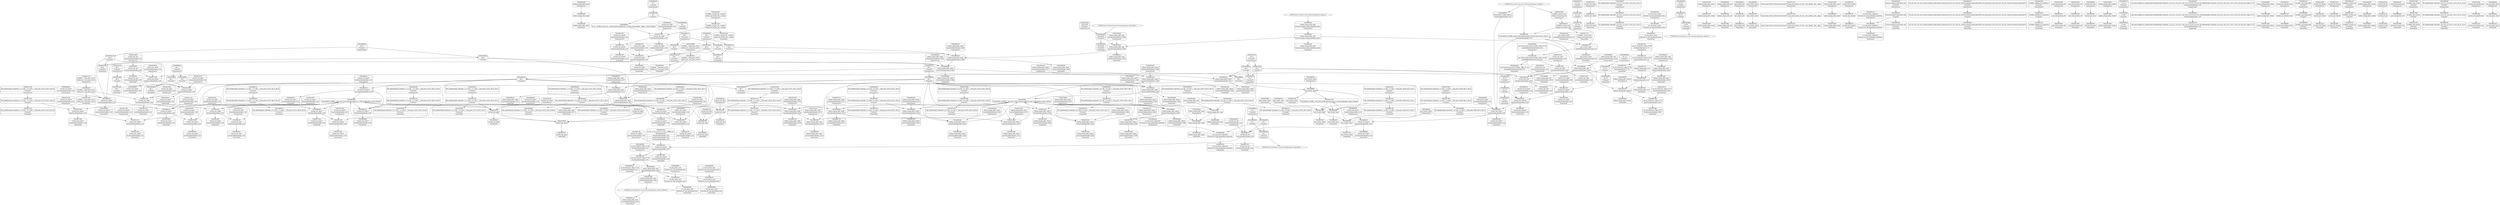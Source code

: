 digraph {
	CE0x4680c00 [shape=record,shape=Mrecord,label="{CE0x4680c00|selinux_mmap_addr:_entry|*SummSink*}"]
	CE0x468b730 [shape=record,shape=Mrecord,label="{CE0x468b730|selinux_mmap_addr:_tmp8|security/selinux/hooks.c,3280|*SummSource*}"]
	CE0x4674180 [shape=record,shape=Mrecord,label="{CE0x4674180|i64_3|*Constant*|*SummSource*}"]
	CE0x468ed80 [shape=record,shape=Mrecord,label="{CE0x468ed80|i64_5|*Constant*}"]
	CE0x46c2250 [shape=record,shape=Mrecord,label="{CE0x46c2250|current_sid:_tmp5|security/selinux/hooks.c,218|*SummSink*}"]
	CE0x4697ff0 [shape=record,shape=Mrecord,label="{CE0x4697ff0|i32_218|*Constant*|*SummSink*}"]
	CE0x46d48d0 [shape=record,shape=Mrecord,label="{CE0x46d48d0|i32_78|*Constant*}"]
	CE0x5d29d50 [shape=record,shape=Mrecord,label="{CE0x5d29d50|i64*_getelementptr_inbounds_(_9_x_i64_,_9_x_i64_*___llvm_gcov_ctr255,_i64_0,_i64_0)|*Constant*|*SummSource*}"]
	CE0x468d8b0 [shape=record,shape=Mrecord,label="{CE0x468d8b0|i64_1|*Constant*|*SummSink*}"]
	CE0x468bba0 [shape=record,shape=Mrecord,label="{CE0x468bba0|selinux_mmap_addr:_tmp2|security/selinux/hooks.c,3277}"]
	CE0x46c2c10 [shape=record,shape=Mrecord,label="{CE0x46c2c10|current_sid:_if.end}"]
	CE0x4678b80 [shape=record,shape=Mrecord,label="{CE0x4678b80|i64*_getelementptr_inbounds_(_11_x_i64_,_11_x_i64_*___llvm_gcov_ctr125,_i64_0,_i64_6)|*Constant*|*SummSink*}"]
	CE0x46f64e0 [shape=record,shape=Mrecord,label="{CE0x46f64e0|get_current:_tmp3|*SummSource*}"]
	CE0x469b6f0 [shape=record,shape=Mrecord,label="{CE0x469b6f0|i8*_getelementptr_inbounds_(_25_x_i8_,_25_x_i8_*_.str3,_i32_0,_i32_0)|*Constant*|*SummSource*}"]
	CE0x467b3e0 [shape=record,shape=Mrecord,label="{CE0x467b3e0|get_current:_tmp1|*SummSink*}"]
	CE0x469a230 [shape=record,shape=Mrecord,label="{CE0x469a230|i16_45|*Constant*}"]
	CE0x46c1a70 [shape=record,shape=Mrecord,label="{CE0x46c1a70|i64*_getelementptr_inbounds_(_11_x_i64_,_11_x_i64_*___llvm_gcov_ctr125,_i64_0,_i64_0)|*Constant*}"]
	CE0x4676f20 [shape=record,shape=Mrecord,label="{CE0x4676f20|i32_0|*Constant*}"]
	CE0x46740a0 [shape=record,shape=Mrecord,label="{CE0x46740a0|i64_3|*Constant*}"]
	CE0x4693ff0 [shape=record,shape=Mrecord,label="{CE0x4693ff0|i64*_getelementptr_inbounds_(_11_x_i64_,_11_x_i64_*___llvm_gcov_ctr125,_i64_0,_i64_1)|*Constant*|*SummSink*}"]
	CE0x46bf3e0 [shape=record,shape=Mrecord,label="{CE0x46bf3e0|current_sid:_tmp14|security/selinux/hooks.c,218}"]
	CE0x4683f00 [shape=record,shape=Mrecord,label="{CE0x4683f00|selinux_mmap_addr:_retval.0|*SummSource*}"]
	CE0x46a33c0 [shape=record,shape=Mrecord,label="{CE0x46a33c0|avc_has_perm:_requested|Function::avc_has_perm&Arg::requested::|*SummSink*}"]
	CE0x467b540 [shape=record,shape=Mrecord,label="{CE0x467b540|selinux_mmap_addr:_return|*SummSource*}"]
	CE0x4684220 [shape=record,shape=Mrecord,label="{CE0x4684220|i64*_getelementptr_inbounds_(_9_x_i64_,_9_x_i64_*___llvm_gcov_ctr255,_i64_0,_i64_8)|*Constant*|*SummSink*}"]
	CE0x4672150 [shape=record,shape=Mrecord,label="{CE0x4672150|current_sid:_tmp20|security/selinux/hooks.c,218}"]
	CE0x466dd80 [shape=record,shape=Mrecord,label="{CE0x466dd80|i64*_getelementptr_inbounds_(_11_x_i64_,_11_x_i64_*___llvm_gcov_ctr125,_i64_0,_i64_8)|*Constant*|*SummSink*}"]
	CE0x4679f80 [shape=record,shape=Mrecord,label="{CE0x4679f80|selinux_mmap_addr:_tmp12|security/selinux/hooks.c,3281|*SummSource*}"]
	CE0x5a4eff0 [shape=record,shape=Mrecord,label="{CE0x5a4eff0|selinux_mmap_addr:_tmp}"]
	CE0x469c6f0 [shape=record,shape=Mrecord,label="{CE0x469c6f0|get_current:_tmp|*SummSink*}"]
	CE0x4689ab0 [shape=record,shape=Mrecord,label="{CE0x4689ab0|selinux_mmap_addr:_bb|*SummSource*}"]
	CE0x467b750 [shape=record,shape=Mrecord,label="{CE0x467b750|selinux_mmap_addr:_return}"]
	CE0x4674370 [shape=record,shape=Mrecord,label="{CE0x4674370|current_sid:_tmp4|security/selinux/hooks.c,218|*SummSource*}"]
	CE0x46905c0 [shape=record,shape=Mrecord,label="{CE0x46905c0|GLOBAL:___llvm_gcov_ctr255|Global_var:__llvm_gcov_ctr255|*SummSink*}"]
	CE0x4684990 [shape=record,shape=Mrecord,label="{CE0x4684990|i64*_getelementptr_inbounds_(_9_x_i64_,_9_x_i64_*___llvm_gcov_ctr255,_i64_0,_i64_8)|*Constant*|*SummSource*}"]
	CE0x46d80c0 [shape=record,shape=Mrecord,label="{CE0x46d80c0|get_current:_bb|*SummSource*}"]
	CE0x467d4f0 [shape=record,shape=Mrecord,label="{CE0x467d4f0|i64_65536|*Constant*|*SummSource*}"]
	CE0x4699ad0 [shape=record,shape=Mrecord,label="{CE0x4699ad0|avc_has_perm:_ssid|Function::avc_has_perm&Arg::ssid::|*SummSource*}"]
	CE0x468ed10 [shape=record,shape=Mrecord,label="{CE0x468ed10|selinux_mmap_addr:_cmp|security/selinux/hooks.c,3280|*SummSink*}"]
	CE0x4673380 [shape=record,shape=Mrecord,label="{CE0x4673380|get_current:_entry}"]
	CE0x46d4cc0 [shape=record,shape=Mrecord,label="{CE0x46d4cc0|current_sid:_cred|security/selinux/hooks.c,218|*SummSource*}"]
	CE0x46d67b0 [shape=record,shape=Mrecord,label="{CE0x46d67b0|current_sid:_tmp23|security/selinux/hooks.c,218|*SummSource*}"]
	CE0x4691fd0 [shape=record,shape=Mrecord,label="{CE0x4691fd0|selinux_mmap_addr:_tmp10|security/selinux/hooks.c,3280|*SummSink*}"]
	CE0x468e930 [shape=record,shape=Mrecord,label="{CE0x468e930|selinux_mmap_addr:_tobool|security/selinux/hooks.c,3277}"]
	CE0x468edf0 [shape=record,shape=Mrecord,label="{CE0x468edf0|i64_4|*Constant*|*SummSource*}"]
	CE0x46771d0 [shape=record,shape=Mrecord,label="{CE0x46771d0|current_sid:_tobool|security/selinux/hooks.c,218}"]
	CE0x4674520 [shape=record,shape=Mrecord,label="{CE0x4674520|%struct.task_struct*_(%struct.task_struct**)*_asm_movq_%gs:$_1:P_,$0_,_r,im,_dirflag_,_fpsr_,_flags_|*SummSink*}"]
	CE0x46c5e80 [shape=record,shape=Mrecord,label="{CE0x46c5e80|i32_218|*Constant*}"]
	CE0x467a190 [shape=record,shape=Mrecord,label="{CE0x467a190|selinux_mmap_addr:_tmp12|security/selinux/hooks.c,3281|*SummSink*}"]
	CE0x46be650 [shape=record,shape=Mrecord,label="{CE0x46be650|current_sid:_tmp9|security/selinux/hooks.c,218}"]
	CE0x46769f0 [shape=record,shape=Mrecord,label="{CE0x46769f0|current_sid:_call|security/selinux/hooks.c,218}"]
	CE0x46779d0 [shape=record,shape=Mrecord,label="{CE0x46779d0|current_sid:_tmp8|security/selinux/hooks.c,218}"]
	CE0x4674410 [shape=record,shape=Mrecord,label="{CE0x4674410|current_sid:_tmp4|security/selinux/hooks.c,218|*SummSink*}"]
	CE0x4688810 [shape=record,shape=Mrecord,label="{CE0x4688810|selinux_mmap_addr:_if.end}"]
	CE0x46d5800 [shape=record,shape=Mrecord,label="{CE0x46d5800|i32_22|*Constant*|*SummSource*}"]
	CE0x46737e0 [shape=record,shape=Mrecord,label="{CE0x46737e0|COLLAPSED:_GCMRE___llvm_gcov_ctr98_internal_global_2_x_i64_zeroinitializer:_elem_0:default:}"]
	CE0x46d6400 [shape=record,shape=Mrecord,label="{CE0x46d6400|current_sid:_tmp22|security/selinux/hooks.c,218|*SummSink*}"]
	CE0x46bcc60 [shape=record,shape=Mrecord,label="{CE0x46bcc60|GLOBAL:___llvm_gcov_ctr125|Global_var:__llvm_gcov_ctr125}"]
	CE0x4686730 [shape=record,shape=Mrecord,label="{CE0x4686730|current_sid:_do.body}"]
	CE0x4681610 [shape=record,shape=Mrecord,label="{CE0x4681610|selinux_mmap_addr:_tmp6|security/selinux/hooks.c,3278|*SummSink*}"]
	CE0x469e190 [shape=record,shape=Mrecord,label="{CE0x469e190|%struct.common_audit_data*_null|*Constant*|*SummSource*}"]
	CE0x4679f10 [shape=record,shape=Mrecord,label="{CE0x4679f10|selinux_mmap_addr:_tmp12|security/selinux/hooks.c,3281}"]
	CE0x468be00 [shape=record,shape=Mrecord,label="{CE0x468be00|selinux_mmap_addr:_call|security/selinux/hooks.c,3276}"]
	CE0x46c1b40 [shape=record,shape=Mrecord,label="{CE0x46c1b40|i64*_getelementptr_inbounds_(_11_x_i64_,_11_x_i64_*___llvm_gcov_ctr125,_i64_0,_i64_0)|*Constant*|*SummSource*}"]
	CE0x4671bf0 [shape=record,shape=Mrecord,label="{CE0x4671bf0|i64*_getelementptr_inbounds_(_11_x_i64_,_11_x_i64_*___llvm_gcov_ctr125,_i64_0,_i64_10)|*Constant*}"]
	CE0x4698b50 [shape=record,shape=Mrecord,label="{CE0x4698b50|i32_1|*Constant*}"]
	CE0x46d56d0 [shape=record,shape=Mrecord,label="{CE0x46d56d0|i32_22|*Constant*}"]
	CE0x469cb70 [shape=record,shape=Mrecord,label="{CE0x469cb70|current_sid:_tmp3|*SummSink*}"]
	CE0x4687e60 [shape=record,shape=Mrecord,label="{CE0x4687e60|current_sid:_tobool1|security/selinux/hooks.c,218|*SummSink*}"]
	CE0x46c41f0 [shape=record,shape=Mrecord,label="{CE0x46c41f0|current_sid:_tmp7|security/selinux/hooks.c,218}"]
	CE0x4678090 [shape=record,shape=Mrecord,label="{CE0x4678090|current_sid:_tmp11|security/selinux/hooks.c,218|*SummSink*}"]
	CE0x469e6d0 [shape=record,shape=Mrecord,label="{CE0x469e6d0|avc_has_perm:_auditdata|Function::avc_has_perm&Arg::auditdata::}"]
	CE0x46798c0 [shape=record,shape=Mrecord,label="{CE0x46798c0|i64_5|*Constant*|*SummSink*}"]
	CE0x46767a0 [shape=record,shape=Mrecord,label="{CE0x46767a0|current_sid:_tmp2|*SummSource*}"]
	CE0x466b8e0 [shape=record,shape=Mrecord,label="{CE0x466b8e0|i64*_getelementptr_inbounds_(_9_x_i64_,_9_x_i64_*___llvm_gcov_ctr255,_i64_0,_i64_3)|*Constant*|*SummSink*}"]
	CE0x468aa70 [shape=record,shape=Mrecord,label="{CE0x468aa70|i32_(i32,_i32,_i16,_i32,_%struct.common_audit_data*)*_bitcast_(i32_(i32,_i32,_i16,_i32,_%struct.common_audit_data.495*)*_avc_has_perm_to_i32_(i32,_i32,_i16,_i32,_%struct.common_audit_data*)*)|*Constant*|*SummSource*}"]
	CE0x46a2ab0 [shape=record,shape=Mrecord,label="{CE0x46a2ab0|current_sid:_tmp16|security/selinux/hooks.c,218|*SummSource*}"]
	CE0x468e170 [shape=record,shape=Mrecord,label="{CE0x468e170|selinux_mmap_addr:_call2|security/selinux/hooks.c,3281|*SummSource*}"]
	CE0x4681980 [shape=record,shape=Mrecord,label="{CE0x4681980|selinux_mmap_addr:_tmp7|security/selinux/hooks.c,3278}"]
	CE0x467aa80 [shape=record,shape=Mrecord,label="{CE0x467aa80|selinux_mmap_addr:_tmp5|security/selinux/hooks.c,3277|*SummSink*}"]
	CE0x46c5c80 [shape=record,shape=Mrecord,label="{CE0x46c5c80|GLOBAL:_lockdep_rcu_suspicious|*Constant*|*SummSource*}"]
	CE0x469e120 [shape=record,shape=Mrecord,label="{CE0x469e120|_ret_i32_%retval.0,_!dbg_!27728|security/selinux/avc.c,775}"]
	CE0x469d580 [shape=record,shape=Mrecord,label="{CE0x469d580|current_sid:_tmp10|security/selinux/hooks.c,218|*SummSink*}"]
	CE0x46700d0 [shape=record,shape=Mrecord,label="{CE0x46700d0|i64*_getelementptr_inbounds_(_9_x_i64_,_9_x_i64_*___llvm_gcov_ctr255,_i64_0,_i64_6)|*Constant*|*SummSource*}"]
	CE0x46bc1c0 [shape=record,shape=Mrecord,label="{CE0x46bc1c0|i64_1|*Constant*}"]
	CE0x46d6630 [shape=record,shape=Mrecord,label="{CE0x46d6630|current_sid:_tmp23|security/selinux/hooks.c,218}"]
	CE0x468e790 [shape=record,shape=Mrecord,label="{CE0x468e790|selinux_mmap_addr:_tobool|security/selinux/hooks.c,3277|*SummSource*}"]
	CE0x4696c50 [shape=record,shape=Mrecord,label="{CE0x4696c50|GLOBAL:___llvm_gcov_ctr255|Global_var:__llvm_gcov_ctr255}"]
	CE0x4673b90 [shape=record,shape=Mrecord,label="{CE0x4673b90|current_sid:_call|security/selinux/hooks.c,218|*SummSource*}"]
	CE0x4676c70 [shape=record,shape=Mrecord,label="{CE0x4676c70|_call_void_mcount()_#3}"]
	CE0x46760d0 [shape=record,shape=Mrecord,label="{CE0x46760d0|current_sid:_tmp3}"]
	CE0x466fbb0 [shape=record,shape=Mrecord,label="{CE0x466fbb0|selinux_mmap_addr:_addr|Function::selinux_mmap_addr&Arg::addr::|*SummSource*}"]
	CE0x469d450 [shape=record,shape=Mrecord,label="{CE0x469d450|current_sid:_tmp10|security/selinux/hooks.c,218|*SummSource*}"]
	CE0x469d320 [shape=record,shape=Mrecord,label="{CE0x469d320|current_sid:_tmp10|security/selinux/hooks.c,218}"]
	CE0x468ba20 [shape=record,shape=Mrecord,label="{CE0x468ba20|selinux_mmap_addr:_tmp2|security/selinux/hooks.c,3277|*SummSink*}"]
	CE0x467b850 [shape=record,shape=Mrecord,label="{CE0x467b850|_call_void_mcount()_#3|*SummSink*}"]
	CE0x4699e10 [shape=record,shape=Mrecord,label="{CE0x4699e10|avc_has_perm:_tsid|Function::avc_has_perm&Arg::tsid::}"]
	CE0x466a050 [shape=record,shape=Mrecord,label="{CE0x466a050|current_sid:_entry|*SummSink*}"]
	CE0x4694e60 [shape=record,shape=Mrecord,label="{CE0x4694e60|i64*_getelementptr_inbounds_(_11_x_i64_,_11_x_i64_*___llvm_gcov_ctr125,_i64_0,_i64_8)|*Constant*|*SummSource*}"]
	CE0x46bd330 [shape=record,shape=Mrecord,label="{CE0x46bd330|COLLAPSED:_GCMRE___llvm_gcov_ctr125_internal_global_11_x_i64_zeroinitializer:_elem_0:default:}"]
	CE0x468a270 [shape=record,shape=Mrecord,label="{CE0x468a270|i64*_getelementptr_inbounds_(_9_x_i64_,_9_x_i64_*___llvm_gcov_ctr255,_i64_0,_i64_0)|*Constant*|*SummSink*}"]
	CE0x46d5a00 [shape=record,shape=Mrecord,label="{CE0x46d5a00|i32_22|*Constant*|*SummSink*}"]
	CE0x46c1750 [shape=record,shape=Mrecord,label="{CE0x46c1750|get_current:_tmp3|*SummSink*}"]
	CE0x469e2e0 [shape=record,shape=Mrecord,label="{CE0x469e2e0|%struct.common_audit_data*_null|*Constant*|*SummSink*}"]
	CE0x46820e0 [shape=record,shape=Mrecord,label="{CE0x46820e0|selinux_mmap_addr:_rc.0}"]
	CE0x467ae80 [shape=record,shape=Mrecord,label="{CE0x467ae80|selinux_mmap_addr:_if.then1|*SummSource*}"]
	CE0x4678f60 [shape=record,shape=Mrecord,label="{CE0x4678f60|get_current:_tmp2|*SummSource*}"]
	CE0x469da90 [shape=record,shape=Mrecord,label="{CE0x469da90|selinux_mmap_addr:_tmp|*SummSink*}"]
	CE0x466d090 [shape=record,shape=Mrecord,label="{CE0x466d090|current_sid:_tobool|security/selinux/hooks.c,218|*SummSink*}"]
	CE0x4694bc0 [shape=record,shape=Mrecord,label="{CE0x4694bc0|i1_true|*Constant*|*SummSink*}"]
	CE0x466cfd0 [shape=record,shape=Mrecord,label="{CE0x466cfd0|current_sid:_call|security/selinux/hooks.c,218|*SummSink*}"]
	CE0x468cb60 [shape=record,shape=Mrecord,label="{CE0x468cb60|_call_void_lockdep_rcu_suspicious(i8*_getelementptr_inbounds_(_25_x_i8_,_25_x_i8_*_.str3,_i32_0,_i32_0),_i32_218,_i8*_getelementptr_inbounds_(_45_x_i8_,_45_x_i8_*_.str12,_i32_0,_i32_0))_#10,_!dbg_!27727|security/selinux/hooks.c,218}"]
	CE0x46716d0 [shape=record,shape=Mrecord,label="{CE0x46716d0|current_sid:_tmp18|security/selinux/hooks.c,218|*SummSink*}"]
	CE0x46a2930 [shape=record,shape=Mrecord,label="{CE0x46a2930|current_sid:_tmp16|security/selinux/hooks.c,218}"]
	CE0x46d5c50 [shape=record,shape=Mrecord,label="{CE0x46d5c50|current_sid:_security|security/selinux/hooks.c,218|*SummSource*}"]
	CE0x4671430 [shape=record,shape=Mrecord,label="{CE0x4671430|current_sid:_tmp18|security/selinux/hooks.c,218}"]
	CE0x466f240 [shape=record,shape=Mrecord,label="{CE0x466f240|current_sid:_tmp8|security/selinux/hooks.c,218|*SummSource*}"]
	CE0x469b410 [shape=record,shape=Mrecord,label="{CE0x469b410|i8*_getelementptr_inbounds_(_25_x_i8_,_25_x_i8_*_.str3,_i32_0,_i32_0)|*Constant*}"]
	CE0x466af80 [shape=record,shape=Mrecord,label="{CE0x466af80|selinux_mmap_addr:_if.then|*SummSource*}"]
	CE0x467d9a0 [shape=record,shape=Mrecord,label="{CE0x467d9a0|selinux_mmap_addr:_cmp|security/selinux/hooks.c,3280|*SummSource*}"]
	CE0x468a5b0 [shape=record,shape=Mrecord,label="{CE0x468a5b0|i32_(i32,_i32,_i16,_i32,_%struct.common_audit_data*)*_bitcast_(i32_(i32,_i32,_i16,_i32,_%struct.common_audit_data.495*)*_avc_has_perm_to_i32_(i32,_i32,_i16,_i32,_%struct.common_audit_data*)*)|*Constant*}"]
	CE0x46c54a0 [shape=record,shape=Mrecord,label="{CE0x46c54a0|GLOBAL:_current_sid.__warned|Global_var:current_sid.__warned|*SummSource*}"]
	CE0x46818a0 [shape=record,shape=Mrecord,label="{CE0x46818a0|i64_65536|*Constant*}"]
	CE0x4687d30 [shape=record,shape=Mrecord,label="{CE0x4687d30|current_sid:_tobool1|security/selinux/hooks.c,218|*SummSource*}"]
	CE0x466e730 [shape=record,shape=Mrecord,label="{CE0x466e730|current_sid:_tmp1|*SummSource*}"]
	CE0x46c5cf0 [shape=record,shape=Mrecord,label="{CE0x46c5cf0|GLOBAL:_lockdep_rcu_suspicious|*Constant*|*SummSink*}"]
	CE0x4692760 [shape=record,shape=Mrecord,label="{CE0x4692760|selinux_mmap_addr:_tmp6|security/selinux/hooks.c,3278|*SummSource*}"]
	CE0x4695400 [shape=record,shape=Mrecord,label="{CE0x4695400|i64_65536|*Constant*|*SummSink*}"]
	CE0x46c6320 [shape=record,shape=Mrecord,label="{CE0x46c6320|get_current:_tmp4|./arch/x86/include/asm/current.h,14|*SummSink*}"]
	CE0x4687070 [shape=record,shape=Mrecord,label="{CE0x4687070|selinux_mmap_addr:_retval.0}"]
	CE0x4669ef0 [shape=record,shape=Mrecord,label="{CE0x4669ef0|current_sid:_entry|*SummSource*}"]
	CE0x4673c90 [shape=record,shape=Mrecord,label="{CE0x4673c90|i64*_getelementptr_inbounds_(_2_x_i64_,_2_x_i64_*___llvm_gcov_ctr98,_i64_0,_i64_0)|*Constant*|*SummSource*}"]
	CE0x4689d40 [shape=record,shape=Mrecord,label="{CE0x4689d40|selinux_mmap_addr:_tmp11|security/selinux/hooks.c,3280|*SummSource*}"]
	CE0x46c55d0 [shape=record,shape=Mrecord,label="{CE0x46c55d0|GLOBAL:_current_sid.__warned|Global_var:current_sid.__warned|*SummSink*}"]
	CE0x4675150 [shape=record,shape=Mrecord,label="{CE0x4675150|current_sid:_land.lhs.true2}"]
	CE0x466f060 [shape=record,shape=Mrecord,label="{CE0x466f060|0:_i8,_:_GCMR_current_sid.__warned_internal_global_i8_0,_section_.data.unlikely_,_align_1:_elem_0:default:}"]
	CE0x46836f0 [shape=record,shape=Mrecord,label="{CE0x46836f0|get_current:_entry|*SummSource*}"]
	CE0x46729f0 [shape=record,shape=Mrecord,label="{CE0x46729f0|current_sid:_call4|security/selinux/hooks.c,218}"]
	CE0x466d3e0 [shape=record,shape=Mrecord,label="{CE0x466d3e0|get_current:_tmp1|*SummSource*}"]
	CE0x4688060 [shape=record,shape=Mrecord,label="{CE0x4688060|GLOBAL:_cap_mmap_addr|*Constant*}"]
	CE0x46c2990 [shape=record,shape=Mrecord,label="{CE0x46c2990|current_sid:_if.then|*SummSource*}"]
	CE0x46d7f90 [shape=record,shape=Mrecord,label="{CE0x46d7f90|get_current:_bb}"]
	CE0x467a910 [shape=record,shape=Mrecord,label="{CE0x467a910|selinux_mmap_addr:_tmp5|security/selinux/hooks.c,3277|*SummSource*}"]
	CE0x4686bc0 [shape=record,shape=Mrecord,label="{CE0x4686bc0|selinux_mmap_addr:_tmp14|security/selinux/hooks.c,3286}"]
	CE0x4689eb0 [shape=record,shape=Mrecord,label="{CE0x4689eb0|selinux_mmap_addr:_tmp11|security/selinux/hooks.c,3280|*SummSink*}"]
	CE0x4672760 [shape=record,shape=Mrecord,label="{CE0x4672760|current_sid:_tmp20|security/selinux/hooks.c,218|*SummSink*}"]
	CE0x46ff900 [shape=record,shape=Mrecord,label="{CE0x46ff900|get_current:_tmp1}"]
	CE0x46c1340 [shape=record,shape=Mrecord,label="{CE0x46c1340|current_sid:_tmp5|security/selinux/hooks.c,218}"]
	CE0x467cec0 [shape=record,shape=Mrecord,label="{CE0x467cec0|i32_0|*Constant*|*SummSource*}"]
	CE0x46750e0 [shape=record,shape=Mrecord,label="{CE0x46750e0|i64*_getelementptr_inbounds_(_11_x_i64_,_11_x_i64_*___llvm_gcov_ctr125,_i64_0,_i64_0)|*Constant*|*SummSink*}"]
	CE0x469c760 [shape=record,shape=Mrecord,label="{CE0x469c760|i64*_getelementptr_inbounds_(_2_x_i64_,_2_x_i64_*___llvm_gcov_ctr98,_i64_0,_i64_1)|*Constant*|*SummSink*}"]
	CE0x468abb0 [shape=record,shape=Mrecord,label="{CE0x468abb0|i32_(i32,_i32,_i16,_i32,_%struct.common_audit_data*)*_bitcast_(i32_(i32,_i32,_i16,_i32,_%struct.common_audit_data.495*)*_avc_has_perm_to_i32_(i32,_i32,_i16,_i32,_%struct.common_audit_data*)*)|*Constant*|*SummSink*}"]
	CE0x46be7d0 [shape=record,shape=Mrecord,label="{CE0x46be7d0|current_sid:_tmp9|security/selinux/hooks.c,218|*SummSource*}"]
	CE0x4688390 [shape=record,shape=Mrecord,label="{CE0x4688390|selinux_mmap_addr:_tmp9|security/selinux/hooks.c,3280}"]
	CE0x4684e30 [shape=record,shape=Mrecord,label="{CE0x4684e30|selinux_mmap_addr:_tmp16|security/selinux/hooks.c,3287|*SummSource*}"]
	CE0x46a41a0 [shape=record,shape=Mrecord,label="{CE0x46a41a0|i64*_getelementptr_inbounds_(_2_x_i64_,_2_x_i64_*___llvm_gcov_ctr98,_i64_0,_i64_1)|*Constant*}"]
	CE0x468c810 [shape=record,shape=Mrecord,label="{CE0x468c810|i8_1|*Constant*|*SummSource*}"]
	CE0x467a620 [shape=record,shape=Mrecord,label="{CE0x467a620|selinux_mmap_addr:_if.then|*SummSink*}"]
	CE0x468bff0 [shape=record,shape=Mrecord,label="{CE0x468bff0|selinux_mmap_addr:_call|security/selinux/hooks.c,3276|*SummSink*}"]
	CE0x468cc70 [shape=record,shape=Mrecord,label="{CE0x468cc70|_call_void_lockdep_rcu_suspicious(i8*_getelementptr_inbounds_(_25_x_i8_,_25_x_i8_*_.str3,_i32_0,_i32_0),_i32_218,_i8*_getelementptr_inbounds_(_45_x_i8_,_45_x_i8_*_.str12,_i32_0,_i32_0))_#10,_!dbg_!27727|security/selinux/hooks.c,218|*SummSink*}"]
	CE0x4674300 [shape=record,shape=Mrecord,label="{CE0x4674300|current_sid:_tmp4|security/selinux/hooks.c,218}"]
	CE0x467bb40 [shape=record,shape=Mrecord,label="{CE0x467bb40|selinux_mmap_addr:_if.end|*SummSource*}"]
	CE0x466f960 [shape=record,shape=Mrecord,label="{CE0x466f960|GLOBAL:_cap_mmap_addr|*Constant*|*SummSink*}"]
	CE0x4699a30 [shape=record,shape=Mrecord,label="{CE0x4699a30|avc_has_perm:_ssid|Function::avc_has_perm&Arg::ssid::}"]
	CE0x4676170 [shape=record,shape=Mrecord,label="{CE0x4676170|current_sid:_tmp3|*SummSource*}"]
	CE0x4699f40 [shape=record,shape=Mrecord,label="{CE0x4699f40|avc_has_perm:_tsid|Function::avc_has_perm&Arg::tsid::|*SummSource*}"]
	CE0x467bbb0 [shape=record,shape=Mrecord,label="{CE0x467bbb0|selinux_mmap_addr:_if.end|*SummSink*}"]
	CE0x466f800 [shape=record,shape=Mrecord,label="{CE0x466f800|current_sid:_land.lhs.true2|*SummSink*}"]
	CE0x46c3a70 [shape=record,shape=Mrecord,label="{CE0x46c3a70|current_sid:_do.end|*SummSource*}"]
	CE0x4698950 [shape=record,shape=Mrecord,label="{CE0x4698950|i64*_getelementptr_inbounds_(_11_x_i64_,_11_x_i64_*___llvm_gcov_ctr125,_i64_0,_i64_9)|*Constant*|*SummSink*}"]
	CE0x46850c0 [shape=record,shape=Mrecord,label="{CE0x46850c0|selinux_mmap_addr:_tmp16|security/selinux/hooks.c,3287|*SummSink*}"]
	CE0x4692cf0 [shape=record,shape=Mrecord,label="{CE0x4692cf0|GLOBAL:_current_sid|*Constant*|*SummSink*}"]
	CE0x46854d0 [shape=record,shape=Mrecord,label="{CE0x46854d0|selinux_mmap_addr:_tmp17|security/selinux/hooks.c,3287}"]
	"CONST[source:1(input),value:2(dynamic)][purpose:{object}]"
	CE0x46c64b0 [shape=record,shape=Mrecord,label="{CE0x46c64b0|GLOBAL:_current_task|Global_var:current_task|*SummSource*}"]
	CE0x468c0e0 [shape=record,shape=Mrecord,label="{CE0x468c0e0|i32_0|*Constant*}"]
	"CONST[source:0(mediator),value:0(static)][purpose:{operation}]"
	CE0x4688630 [shape=record,shape=Mrecord,label="{CE0x4688630|selinux_mmap_addr:_tmp9|security/selinux/hooks.c,3280|*SummSink*}"]
	CE0x3f6bfd0 [shape=record,shape=Mrecord,label="{CE0x3f6bfd0|COLLAPSED:_GCMRE___llvm_gcov_ctr255_internal_global_9_x_i64_zeroinitializer:_elem_0:default:}"]
	CE0x467a520 [shape=record,shape=Mrecord,label="{CE0x467a520|selinux_mmap_addr:_tmp13|security/selinux/hooks.c,3281}"]
	CE0x468dfc0 [shape=record,shape=Mrecord,label="{CE0x468dfc0|current_sid:_entry}"]
	CE0x468cea0 [shape=record,shape=Mrecord,label="{CE0x468cea0|avc_has_perm:_tclass|Function::avc_has_perm&Arg::tclass::|*SummSink*}"]
	CE0x468a6e0 [shape=record,shape=Mrecord,label="{CE0x468a6e0|selinux_mmap_addr:_call3|security/selinux/hooks.c,3282}"]
	CE0x46c24e0 [shape=record,shape=Mrecord,label="{CE0x46c24e0|current_sid:_tmp6|security/selinux/hooks.c,218}"]
	CE0x4671000 [shape=record,shape=Mrecord,label="{CE0x4671000|current_sid:_tmp17|security/selinux/hooks.c,218|*SummSink*}"]
	CE0x46944a0 [shape=record,shape=Mrecord,label="{CE0x46944a0|i64_5|*Constant*}"]
	CE0x46943c0 [shape=record,shape=Mrecord,label="{CE0x46943c0|i64_4|*Constant*}"]
	CE0x468a3f0 [shape=record,shape=Mrecord,label="{CE0x468a3f0|selinux_mmap_addr:_if.end4}"]
	CE0x4683990 [shape=record,shape=Mrecord,label="{CE0x4683990|_ret_%struct.task_struct*_%tmp4,_!dbg_!27714|./arch/x86/include/asm/current.h,14|*SummSource*}"]
	CE0x468ef70 [shape=record,shape=Mrecord,label="{CE0x468ef70|i64_4|*Constant*|*SummSink*}"]
	CE0x468b520 [shape=record,shape=Mrecord,label="{CE0x468b520|i64_5|*Constant*|*SummSource*}"]
	CE0x46bd3a0 [shape=record,shape=Mrecord,label="{CE0x46bd3a0|current_sid:_tmp|*SummSource*}"]
	CE0x469a0b0 [shape=record,shape=Mrecord,label="{CE0x469a0b0|avc_has_perm:_tsid|Function::avc_has_perm&Arg::tsid::|*SummSink*}"]
	CE0x468e610 [shape=record,shape=Mrecord,label="{CE0x468e610|i32_0|*Constant*|*SummSink*}"]
	CE0x46d7c90 [shape=record,shape=Mrecord,label="{CE0x46d7c90|current_sid:_tmp24|security/selinux/hooks.c,220|*SummSource*}"]
	CE0x467d1a0 [shape=record,shape=Mrecord,label="{CE0x467d1a0|selinux_mmap_addr:_tmp7|security/selinux/hooks.c,3278|*SummSource*}"]
	CE0x467be70 [shape=record,shape=Mrecord,label="{CE0x467be70|_ret_i32_%retval.0,_!dbg_!27727|security/selinux/hooks.c,3287|*SummSource*}"]
	CE0x468f0e0 [shape=record,shape=Mrecord,label="{CE0x468f0e0|selinux_mmap_addr:_if.end4|*SummSink*}"]
	CE0x4678bf0 [shape=record,shape=Mrecord,label="{CE0x4678bf0|i64_2|*Constant*}"]
	CE0x46c2c80 [shape=record,shape=Mrecord,label="{CE0x46c2c80|current_sid:_if.end|*SummSource*}"]
	CE0x4683f70 [shape=record,shape=Mrecord,label="{CE0x4683f70|i64*_getelementptr_inbounds_(_9_x_i64_,_9_x_i64_*___llvm_gcov_ctr255,_i64_0,_i64_8)|*Constant*}"]
	CE0x46d7ba0 [shape=record,shape=Mrecord,label="{CE0x46d7ba0|current_sid:_tmp24|security/selinux/hooks.c,220}"]
	CE0x46d6ec0 [shape=record,shape=Mrecord,label="{CE0x46d6ec0|current_sid:_sid|security/selinux/hooks.c,220}"]
	CE0x469de20 [shape=record,shape=Mrecord,label="{CE0x469de20|selinux_mmap_addr:_tmp3|security/selinux/hooks.c,3277|*SummSource*}"]
	CE0x4682cc0 [shape=record,shape=Mrecord,label="{CE0x4682cc0|i64*_getelementptr_inbounds_(_9_x_i64_,_9_x_i64_*___llvm_gcov_ctr255,_i64_0,_i64_7)|*Constant*|*SummSource*}"]
	CE0x4698c30 [shape=record,shape=Mrecord,label="{CE0x4698c30|i32_1|*Constant*|*SummSource*}"]
	CE0x46c10a0 [shape=record,shape=Mrecord,label="{CE0x46c10a0|get_current:_tmp2}"]
	CE0x538d410 [shape=record,shape=Mrecord,label="{CE0x538d410|i64_0|*Constant*}"]
	CE0x46c02c0 [shape=record,shape=Mrecord,label="{CE0x46c02c0|current_sid:_bb}"]
	CE0x466da80 [shape=record,shape=Mrecord,label="{CE0x466da80|current_sid:_tmp13|security/selinux/hooks.c,218|*SummSource*}"]
	CE0x46987c0 [shape=record,shape=Mrecord,label="{CE0x46987c0|i64*_getelementptr_inbounds_(_11_x_i64_,_11_x_i64_*___llvm_gcov_ctr125,_i64_0,_i64_9)|*Constant*|*SummSource*}"]
	CE0x4686870 [shape=record,shape=Mrecord,label="{CE0x4686870|current_sid:_do.body|*SummSink*}"]
	CE0x469cdb0 [shape=record,shape=Mrecord,label="{CE0x469cdb0|_call_void_mcount()_#3}"]
	CE0x468e890 [shape=record,shape=Mrecord,label="{CE0x468e890|i64_2|*Constant*}"]
	CE0x46c33f0 [shape=record,shape=Mrecord,label="{CE0x46c33f0|current_sid:_tmp6|security/selinux/hooks.c,218|*SummSink*}"]
	CE0x4681830 [shape=record,shape=Mrecord,label="{CE0x4681830|selinux_mmap_addr:_tmp7|security/selinux/hooks.c,3278|*SummSink*}"]
	CE0x466d700 [shape=record,shape=Mrecord,label="{CE0x466d700|get_current:_tmp|*SummSource*}"]
	CE0x46985f0 [shape=record,shape=Mrecord,label="{CE0x46985f0|i64*_getelementptr_inbounds_(_11_x_i64_,_11_x_i64_*___llvm_gcov_ctr125,_i64_0,_i64_9)|*Constant*}"]
	CE0x4678380 [shape=record,shape=Mrecord,label="{CE0x4678380|current_sid:_tmp12|security/selinux/hooks.c,218|*SummSource*}"]
	CE0x4698da0 [shape=record,shape=Mrecord,label="{CE0x4698da0|i32_1|*Constant*|*SummSink*}"]
	CE0x4671e40 [shape=record,shape=Mrecord,label="{CE0x4671e40|i64*_getelementptr_inbounds_(_11_x_i64_,_11_x_i64_*___llvm_gcov_ctr125,_i64_0,_i64_10)|*Constant*|*SummSource*}"]
	CE0x4684dc0 [shape=record,shape=Mrecord,label="{CE0x4684dc0|selinux_mmap_addr:_tmp16|security/selinux/hooks.c,3287}"]
	CE0x4672b70 [shape=record,shape=Mrecord,label="{CE0x4672b70|current_sid:_call4|security/selinux/hooks.c,218|*SummSource*}"]
	CE0x3f6c040 [shape=record,shape=Mrecord,label="{CE0x3f6c040|selinux_mmap_addr:_tmp|*SummSource*}"]
	CE0x46be8d0 [shape=record,shape=Mrecord,label="{CE0x46be8d0|current_sid:_tmp9|security/selinux/hooks.c,218|*SummSink*}"]
	CE0x4682570 [shape=record,shape=Mrecord,label="{CE0x4682570|i64*_getelementptr_inbounds_(_9_x_i64_,_9_x_i64_*___llvm_gcov_ctr255,_i64_0,_i64_7)|*Constant*|*SummSink*}"]
	CE0x46732d0 [shape=record,shape=Mrecord,label="{CE0x46732d0|GLOBAL:_get_current|*Constant*|*SummSink*}"]
	CE0x46946b0 [shape=record,shape=Mrecord,label="{CE0x46946b0|get_current:_tmp}"]
	CE0x4687af0 [shape=record,shape=Mrecord,label="{CE0x4687af0|current_sid:_tmp8|security/selinux/hooks.c,218|*SummSink*}"]
	CE0x4678200 [shape=record,shape=Mrecord,label="{CE0x4678200|current_sid:_tmp12|security/selinux/hooks.c,218}"]
	CE0x4682910 [shape=record,shape=Mrecord,label="{CE0x4682910|selinux_mmap_addr:_rc.0|*SummSink*}"]
	CE0x46722f0 [shape=record,shape=Mrecord,label="{CE0x46722f0|current_sid:_tmp20|security/selinux/hooks.c,218|*SummSource*}"]
	"CONST[source:0(mediator),value:2(dynamic)][purpose:{object,subject}]"
	CE0x46a4240 [shape=record,shape=Mrecord,label="{CE0x46a4240|get_current:_tmp4|./arch/x86/include/asm/current.h,14|*SummSource*}"]
	CE0x468d0d0 [shape=record,shape=Mrecord,label="{CE0x468d0d0|_ret_i32_%tmp24,_!dbg_!27742|security/selinux/hooks.c,220|*SummSource*}"]
	CE0x46989c0 [shape=record,shape=Mrecord,label="{CE0x46989c0|current_sid:_tmp17|security/selinux/hooks.c,218}"]
	CE0x46bf5a0 [shape=record,shape=Mrecord,label="{CE0x46bf5a0|current_sid:_tmp14|security/selinux/hooks.c,218|*SummSource*}"]
	CE0x4691830 [shape=record,shape=Mrecord,label="{CE0x4691830|i64_0|*Constant*|*SummSink*}"]
	CE0x469e7e0 [shape=record,shape=Mrecord,label="{CE0x469e7e0|avc_has_perm:_auditdata|Function::avc_has_perm&Arg::auditdata::|*SummSource*}"]
	CE0x46d4b40 [shape=record,shape=Mrecord,label="{CE0x46d4b40|current_sid:_sid|security/selinux/hooks.c,220|*SummSource*}"]
	CE0x46c4450 [shape=record,shape=Mrecord,label="{CE0x46c4450|current_sid:_tmp7|security/selinux/hooks.c,218|*SummSink*}"]
	CE0x46906e0 [shape=record,shape=Mrecord,label="{CE0x46906e0|i64_0|*Constant*|*SummSource*}"]
	CE0x46d6190 [shape=record,shape=Mrecord,label="{CE0x46d6190|current_sid:_tmp22|security/selinux/hooks.c,218}"]
	CE0x469b780 [shape=record,shape=Mrecord,label="{CE0x469b780|i8*_getelementptr_inbounds_(_25_x_i8_,_25_x_i8_*_.str3,_i32_0,_i32_0)|*Constant*|*SummSink*}"]
	CE0x4698240 [shape=record,shape=Mrecord,label="{CE0x4698240|i8*_getelementptr_inbounds_(_45_x_i8_,_45_x_i8_*_.str12,_i32_0,_i32_0)|*Constant*}"]
	CE0x46d6980 [shape=record,shape=Mrecord,label="{CE0x46d6980|current_sid:_tmp23|security/selinux/hooks.c,218|*SummSink*}"]
	CE0x4685340 [shape=record,shape=Mrecord,label="{CE0x4685340|_ret_i32_%retval.0,_!dbg_!27727|security/selinux/hooks.c,3287}"]
	CE0x4687200 [shape=record,shape=Mrecord,label="{CE0x4687200|selinux_mmap_addr:_tmp15|security/selinux/hooks.c,3286}"]
	CE0x46c6420 [shape=record,shape=Mrecord,label="{CE0x46c6420|GLOBAL:_current_task|Global_var:current_task}"]
	CE0x46880d0 [shape=record,shape=Mrecord,label="{CE0x46880d0|i64_1|*Constant*}"]
	CE0x4694a70 [shape=record,shape=Mrecord,label="{CE0x4694a70|i1_true|*Constant*|*SummSource*}"]
	CE0x46a3cc0 [shape=record,shape=Mrecord,label="{CE0x46a3cc0|i64*_getelementptr_inbounds_(_11_x_i64_,_11_x_i64_*___llvm_gcov_ctr125,_i64_0,_i64_1)|*Constant*|*SummSource*}"]
	CE0x46c6170 [shape=record,shape=Mrecord,label="{CE0x46c6170|i32_218|*Constant*|*SummSource*}"]
	CE0x4691e60 [shape=record,shape=Mrecord,label="{CE0x4691e60|selinux_mmap_addr:_tmp10|security/selinux/hooks.c,3280|*SummSource*}"]
	CE0x46d4ad0 [shape=record,shape=Mrecord,label="{CE0x46d4ad0|current_sid:_cred|security/selinux/hooks.c,218}"]
	CE0x46bce70 [shape=record,shape=Mrecord,label="{CE0x46bce70|get_current:_tmp4|./arch/x86/include/asm/current.h,14}"]
	CE0x4692230 [shape=record,shape=Mrecord,label="{CE0x4692230|_call_void_mcount()_#3}"]
	CE0x467a430 [shape=record,shape=Mrecord,label="{CE0x467a430|GLOBAL:_current_sid|*Constant*}"]
	CE0x469c050 [shape=record,shape=Mrecord,label="{CE0x469c050|current_sid:_tmp12|security/selinux/hooks.c,218|*SummSink*}"]
	CE0x46bf710 [shape=record,shape=Mrecord,label="{CE0x46bf710|current_sid:_tmp14|security/selinux/hooks.c,218|*SummSink*}"]
	CE0x468f770 [shape=record,shape=Mrecord,label="{CE0x468f770|i64_1|*Constant*|*SummSource*}"]
	CE0x46982b0 [shape=record,shape=Mrecord,label="{CE0x46982b0|i8*_getelementptr_inbounds_(_45_x_i8_,_45_x_i8_*_.str12,_i32_0,_i32_0)|*Constant*|*SummSource*}"]
	CE0x46d5440 [shape=record,shape=Mrecord,label="{CE0x46d5440|current_sid:_tmp21|security/selinux/hooks.c,218|*SummSink*}"]
	CE0x46d5b90 [shape=record,shape=Mrecord,label="{CE0x46d5b90|current_sid:_security|security/selinux/hooks.c,218}"]
	CE0x46d6300 [shape=record,shape=Mrecord,label="{CE0x46d6300|current_sid:_tmp22|security/selinux/hooks.c,218|*SummSource*}"]
	CE0x4682330 [shape=record,shape=Mrecord,label="{CE0x4682330|_ret_i32_%retval.0,_!dbg_!27728|security/selinux/avc.c,775|*SummSink*}"]
	CE0x468d1e0 [shape=record,shape=Mrecord,label="{CE0x468d1e0|_ret_i32_%tmp24,_!dbg_!27742|security/selinux/hooks.c,220|*SummSink*}"]
	"CONST[source:0(mediator),value:2(dynamic)][purpose:{object}]"
	CE0x46c1480 [shape=record,shape=Mrecord,label="{CE0x46c1480|current_sid:_tmp5|security/selinux/hooks.c,218|*SummSource*}"]
	CE0x4686c30 [shape=record,shape=Mrecord,label="{CE0x4686c30|selinux_mmap_addr:_tmp14|security/selinux/hooks.c,3286|*SummSource*}"]
	CE0x4691570 [shape=record,shape=Mrecord,label="{CE0x4691570|selinux_mmap_addr:_tmp4|security/selinux/hooks.c,3277|*SummSource*}"]
	"CONST[source:2(external),value:0(static)][purpose:{operation}]"
	CE0x469d7e0 [shape=record,shape=Mrecord,label="{CE0x469d7e0|current_sid:_tmp11|security/selinux/hooks.c,218}"]
	CE0x46c32c0 [shape=record,shape=Mrecord,label="{CE0x46c32c0|current_sid:_tmp6|security/selinux/hooks.c,218|*SummSource*}"]
	CE0x466faf0 [shape=record,shape=Mrecord,label="{CE0x466faf0|selinux_mmap_addr:_addr|Function::selinux_mmap_addr&Arg::addr::}"]
	CE0x46916c0 [shape=record,shape=Mrecord,label="{CE0x46916c0|selinux_mmap_addr:_tmp3|security/selinux/hooks.c,3277|*SummSink*}"]
	CE0x468cbd0 [shape=record,shape=Mrecord,label="{CE0x468cbd0|_call_void_lockdep_rcu_suspicious(i8*_getelementptr_inbounds_(_25_x_i8_,_25_x_i8_*_.str3,_i32_0,_i32_0),_i32_218,_i8*_getelementptr_inbounds_(_45_x_i8_,_45_x_i8_*_.str12,_i32_0,_i32_0))_#10,_!dbg_!27727|security/selinux/hooks.c,218|*SummSource*}"]
	CE0x4672f80 [shape=record,shape=Mrecord,label="{CE0x4672f80|GLOBAL:_get_current|*Constant*}"]
	CE0x46d4940 [shape=record,shape=Mrecord,label="{CE0x46d4940|i32_78|*Constant*|*SummSink*}"]
	CE0x469e460 [shape=record,shape=Mrecord,label="{CE0x469e460|avc_has_perm:_auditdata|Function::avc_has_perm&Arg::auditdata::|*SummSink*}"]
	CE0x4677c10 [shape=record,shape=Mrecord,label="{CE0x4677c10|GLOBAL:_current_task|Global_var:current_task|*SummSink*}"]
	CE0x4671ef0 [shape=record,shape=Mrecord,label="{CE0x4671ef0|i64*_getelementptr_inbounds_(_11_x_i64_,_11_x_i64_*___llvm_gcov_ctr125,_i64_0,_i64_10)|*Constant*|*SummSink*}"]
	CE0x466ae90 [shape=record,shape=Mrecord,label="{CE0x466ae90|selinux_mmap_addr:_entry|*SummSource*}"]
	CE0x46d78b0 [shape=record,shape=Mrecord,label="{CE0x46d78b0|i64*_getelementptr_inbounds_(_2_x_i64_,_2_x_i64_*___llvm_gcov_ctr98,_i64_0,_i64_0)|*Constant*}"]
	CE0x4674290 [shape=record,shape=Mrecord,label="{CE0x4674290|i64_3|*Constant*|*SummSink*}"]
	CE0x46d6010 [shape=record,shape=Mrecord,label="{CE0x46d6010|COLLAPSED:_CMRE:_elem_0::|security/selinux/hooks.c,218}"]
	CE0x4682150 [shape=record,shape=Mrecord,label="{CE0x4682150|_ret_i32_%retval.0,_!dbg_!27728|security/selinux/avc.c,775|*SummSource*}"]
	CE0x46c2aa0 [shape=record,shape=Mrecord,label="{CE0x46c2aa0|current_sid:_if.then|*SummSink*}"]
	CE0x46c5320 [shape=record,shape=Mrecord,label="{CE0x46c5320|GLOBAL:_current_sid.__warned|Global_var:current_sid.__warned}"]
	CE0x4695570 [shape=record,shape=Mrecord,label="{CE0x4695570|i64_4|*Constant*}"]
	CE0x4678fd0 [shape=record,shape=Mrecord,label="{CE0x4678fd0|get_current:_tmp2|*SummSink*}"]
	CE0x46c1260 [shape=record,shape=Mrecord,label="{CE0x46c1260|GLOBAL:___llvm_gcov_ctr125|Global_var:__llvm_gcov_ctr125|*SummSink*}"]
	CE0x466fa20 [shape=record,shape=Mrecord,label="{CE0x466fa20|selinux_mmap_addr:_addr|Function::selinux_mmap_addr&Arg::addr::|*SummSink*}"]
	CE0x467b330 [shape=record,shape=Mrecord,label="{CE0x467b330|selinux_mmap_addr:_return|*SummSink*}"]
	CE0x46899e0 [shape=record,shape=Mrecord,label="{CE0x46899e0|selinux_mmap_addr:_bb}"]
	CE0x468e030 [shape=record,shape=Mrecord,label="{CE0x468e030|selinux_mmap_addr:_call2|security/selinux/hooks.c,3281}"]
	CE0x46867a0 [shape=record,shape=Mrecord,label="{CE0x46867a0|current_sid:_do.body|*SummSource*}"]
	CE0x4692c30 [shape=record,shape=Mrecord,label="{CE0x4692c30|GLOBAL:_current_sid|*Constant*|*SummSource*}"]
	CE0x4691ae0 [shape=record,shape=Mrecord,label="{CE0x4691ae0|selinux_mmap_addr:_tmp1|*SummSink*}"]
	CE0x4671560 [shape=record,shape=Mrecord,label="{CE0x4671560|current_sid:_tmp18|security/selinux/hooks.c,218|*SummSource*}"]
	CE0x4672ce0 [shape=record,shape=Mrecord,label="{CE0x4672ce0|current_sid:_call4|security/selinux/hooks.c,218|*SummSink*}"]
	CE0x466da10 [shape=record,shape=Mrecord,label="{CE0x466da10|current_sid:_tmp13|security/selinux/hooks.c,218}"]
	CE0x466c840 [shape=record,shape=Mrecord,label="{CE0x466c840|selinux_mmap_addr:_entry}"]
	CE0x468d950 [shape=record,shape=Mrecord,label="{CE0x468d950|selinux_mmap_addr:_tmp1}"]
	CE0x4683b40 [shape=record,shape=Mrecord,label="{CE0x4683b40|_ret_%struct.task_struct*_%tmp4,_!dbg_!27714|./arch/x86/include/asm/current.h,14|*SummSink*}"]
	CE0x46928e0 [shape=record,shape=Mrecord,label="{CE0x46928e0|selinux_mmap_addr:_call2|security/selinux/hooks.c,3281|*SummSink*}"]
	CE0x469ad30 [shape=record,shape=Mrecord,label="{CE0x469ad30|avc_has_perm:_requested|Function::avc_has_perm&Arg::requested::|*SummSource*}"]
	CE0x4670350 [shape=record,shape=Mrecord,label="{CE0x4670350|i64*_getelementptr_inbounds_(_9_x_i64_,_9_x_i64_*___llvm_gcov_ctr255,_i64_0,_i64_6)|*Constant*|*SummSink*}"]
	CE0x4696cc0 [shape=record,shape=Mrecord,label="{CE0x4696cc0|i64_2|*Constant*|*SummSource*}"]
	CE0x4689720 [shape=record,shape=Mrecord,label="{CE0x4689720|selinux_mmap_addr:_tmp4|security/selinux/hooks.c,3277|*SummSink*}"]
	CE0x468b620 [shape=record,shape=Mrecord,label="{CE0x468b620|selinux_mmap_addr:_tmp8|security/selinux/hooks.c,3280}"]
	CE0x46799f0 [shape=record,shape=Mrecord,label="{CE0x46799f0|i64*_getelementptr_inbounds_(_9_x_i64_,_9_x_i64_*___llvm_gcov_ctr255,_i64_0,_i64_6)|*Constant*}"]
	CE0x4677d20 [shape=record,shape=Mrecord,label="{CE0x4677d20|%struct.task_struct*_(%struct.task_struct**)*_asm_movq_%gs:$_1:P_,$0_,_r,im,_dirflag_,_fpsr_,_flags_}"]
	CE0x468da40 [shape=record,shape=Mrecord,label="{CE0x468da40|selinux_mmap_addr:_tmp1|*SummSource*}"]
	CE0x469a630 [shape=record,shape=Mrecord,label="{CE0x469a630|avc_has_perm:_tclass|Function::avc_has_perm&Arg::tclass::}"]
	CE0x469c460 [shape=record,shape=Mrecord,label="{CE0x469c460|i64*_getelementptr_inbounds_(_11_x_i64_,_11_x_i64_*___llvm_gcov_ctr125,_i64_0,_i64_6)|*Constant*|*SummSource*}"]
	CE0x468b360 [shape=record,shape=Mrecord,label="{CE0x468b360|selinux_mmap_addr:_tmp8|security/selinux/hooks.c,3280|*SummSink*}"]
	CE0x468a810 [shape=record,shape=Mrecord,label="{CE0x468a810|selinux_mmap_addr:_call3|security/selinux/hooks.c,3282|*SummSource*}"]
	CE0x469a840 [shape=record,shape=Mrecord,label="{CE0x469a840|avc_has_perm:_requested|Function::avc_has_perm&Arg::requested::}"]
	CE0x46c1950 [shape=record,shape=Mrecord,label="{CE0x46c1950|current_sid:_if.end|*SummSink*}"]
	CE0x4682c00 [shape=record,shape=Mrecord,label="{CE0x4682c00|i64*_getelementptr_inbounds_(_9_x_i64_,_9_x_i64_*___llvm_gcov_ctr255,_i64_0,_i64_7)|*Constant*}"]
	CE0x5d29bf0 [shape=record,shape=Mrecord,label="{CE0x5d29bf0|selinux_mmap_addr:_bb|*SummSink*}"]
	CE0x5b81080 [shape=record,shape=Mrecord,label="{CE0x5b81080|selinux_mmap_addr:_if.then}"]
	CE0x46d5220 [shape=record,shape=Mrecord,label="{CE0x46d5220|current_sid:_tmp21|security/selinux/hooks.c,218}"]
	CE0x467bfb0 [shape=record,shape=Mrecord,label="{CE0x467bfb0|_ret_i32_%retval.0,_!dbg_!27727|security/selinux/hooks.c,3287|*SummSink*}"]
	CE0x46bc230 [shape=record,shape=Mrecord,label="{CE0x46bc230|current_sid:_tmp1}"]
	CE0x4687370 [shape=record,shape=Mrecord,label="{CE0x4687370|selinux_mmap_addr:_tmp15|security/selinux/hooks.c,3286|*SummSource*}"]
	CE0x65eeac0 [shape=record,shape=Mrecord,label="{CE0x65eeac0|selinux_mmap_addr:_tobool|security/selinux/hooks.c,3277|*SummSink*}"]
	CE0x467c8b0 [shape=record,shape=Mrecord,label="{CE0x467c8b0|current_sid:_land.lhs.true|*SummSource*}"]
	"CONST[source:2(external),value:2(dynamic)][purpose:{subject}]"
	CE0x468aa00 [shape=record,shape=Mrecord,label="{CE0x468aa00|avc_has_perm:_entry|*SummSource*}"]
	CE0x5d29cb0 [shape=record,shape=Mrecord,label="{CE0x5d29cb0|i64*_getelementptr_inbounds_(_9_x_i64_,_9_x_i64_*___llvm_gcov_ctr255,_i64_0,_i64_0)|*Constant*}"]
	CE0x46d7450 [shape=record,shape=Mrecord,label="{CE0x46d7450|0:_i32,_4:_i32,_8:_i32,_12:_i32,_:_CMRE_4,8_|*MultipleSource*|security/selinux/hooks.c,218|security/selinux/hooks.c,218|security/selinux/hooks.c,220}"]
	CE0x46bf940 [shape=record,shape=Mrecord,label="{CE0x46bf940|i1_true|*Constant*}"]
	CE0x4671900 [shape=record,shape=Mrecord,label="{CE0x4671900|current_sid:_tmp19|security/selinux/hooks.c,218}"]
	CE0x46d81a0 [shape=record,shape=Mrecord,label="{CE0x46d81a0|get_current:_bb|*SummSink*}"]
	CE0x46a2c20 [shape=record,shape=Mrecord,label="{CE0x46a2c20|current_sid:_tmp16|security/selinux/hooks.c,218|*SummSink*}"]
	CE0x46f63e0 [shape=record,shape=Mrecord,label="{CE0x46f63e0|get_current:_tmp3}"]
	CE0x468bf00 [shape=record,shape=Mrecord,label="{CE0x468bf00|selinux_mmap_addr:_call|security/selinux/hooks.c,3276|*SummSource*}"]
	CE0x46d6fb0 [shape=record,shape=Mrecord,label="{CE0x46d6fb0|i64*_getelementptr_inbounds_(_2_x_i64_,_2_x_i64_*___llvm_gcov_ctr98,_i64_0,_i64_0)|*Constant*|*SummSink*}"]
	CE0x468ad20 [shape=record,shape=Mrecord,label="{CE0x468ad20|avc_has_perm:_entry}"]
	CE0x46d4d90 [shape=record,shape=Mrecord,label="{CE0x46d4d90|current_sid:_cred|security/selinux/hooks.c,218|*SummSink*}"]
	CE0x466daf0 [shape=record,shape=Mrecord,label="{CE0x466daf0|current_sid:_tmp13|security/selinux/hooks.c,218|*SummSink*}"]
	CE0x538d480 [shape=record,shape=Mrecord,label="{CE0x538d480|GLOBAL:___llvm_gcov_ctr255|Global_var:__llvm_gcov_ctr255|*SummSource*}"]
	CE0x468c980 [shape=record,shape=Mrecord,label="{CE0x468c980|i8_1|*Constant*|*SummSink*}"]
	CE0x4676810 [shape=record,shape=Mrecord,label="{CE0x4676810|current_sid:_tmp2|*SummSink*}"]
	CE0x4691d30 [shape=record,shape=Mrecord,label="{CE0x4691d30|selinux_mmap_addr:_tmp10|security/selinux/hooks.c,3280}"]
	CE0x467c6f0 [shape=record,shape=Mrecord,label="{CE0x467c6f0|current_sid:_land.lhs.true}"]
	CE0x46c5b50 [shape=record,shape=Mrecord,label="{CE0x46c5b50|GLOBAL:_lockdep_rcu_suspicious|*Constant*}"]
	CE0x46837b0 [shape=record,shape=Mrecord,label="{CE0x46837b0|get_current:_entry|*SummSink*}"]
	CE0x467b0d0 [shape=record,shape=Mrecord,label="{CE0x467b0d0|_call_void_mcount()_#3|*SummSource*}"]
	CE0x466b640 [shape=record,shape=Mrecord,label="{CE0x466b640|i64*_getelementptr_inbounds_(_9_x_i64_,_9_x_i64_*___llvm_gcov_ctr255,_i64_0,_i64_3)|*Constant*|*SummSource*}"]
	CE0x468c150 [shape=record,shape=Mrecord,label="{CE0x468c150|GLOBAL:_cap_mmap_addr|*Constant*|*SummSource*}"]
	CE0x4698320 [shape=record,shape=Mrecord,label="{CE0x4698320|i8*_getelementptr_inbounds_(_45_x_i8_,_45_x_i8_*_.str12,_i32_0,_i32_0)|*Constant*|*SummSink*}"]
	CE0x4683a30 [shape=record,shape=Mrecord,label="{CE0x4683a30|_ret_%struct.task_struct*_%tmp4,_!dbg_!27714|./arch/x86/include/asm/current.h,14}"]
	CE0x4694da0 [shape=record,shape=Mrecord,label="{CE0x4694da0|i64*_getelementptr_inbounds_(_11_x_i64_,_11_x_i64_*___llvm_gcov_ctr125,_i64_0,_i64_8)|*Constant*}"]
	CE0x466a310 [shape=record,shape=Mrecord,label="{CE0x466a310|current_sid:_tmp15|security/selinux/hooks.c,218}"]
	CE0x467c120 [shape=record,shape=Mrecord,label="{CE0x467c120|current_sid:_land.lhs.true|*SummSink*}"]
	CE0x46c4370 [shape=record,shape=Mrecord,label="{CE0x46c4370|current_sid:_tmp7|security/selinux/hooks.c,218|*SummSource*}"]
	CE0x469c2e0 [shape=record,shape=Mrecord,label="{CE0x469c2e0|i64*_getelementptr_inbounds_(_11_x_i64_,_11_x_i64_*___llvm_gcov_ctr125,_i64_0,_i64_6)|*Constant*}"]
	CE0x4676de0 [shape=record,shape=Mrecord,label="{CE0x4676de0|_call_void_mcount()_#3|*SummSink*}"]
	CE0x46852d0 [shape=record,shape=Mrecord,label="{CE0x46852d0|selinux_mmap_addr:_tmp17|security/selinux/hooks.c,3287|*SummSink*}"]
	CE0x4696db0 [shape=record,shape=Mrecord,label="{CE0x4696db0|i64_2|*Constant*|*SummSink*}"]
	CE0x4691990 [shape=record,shape=Mrecord,label="{CE0x4691990|i64*_getelementptr_inbounds_(_9_x_i64_,_9_x_i64_*___llvm_gcov_ctr255,_i64_0,_i64_3)|*Constant*}"]
	CE0x46c3cd0 [shape=record,shape=Mrecord,label="{CE0x46c3cd0|current_sid:_if.then}"]
	CE0x46a3c50 [shape=record,shape=Mrecord,label="{CE0x46a3c50|i64*_getelementptr_inbounds_(_11_x_i64_,_11_x_i64_*___llvm_gcov_ctr125,_i64_0,_i64_1)|*Constant*}"]
	CE0x469a360 [shape=record,shape=Mrecord,label="{CE0x469a360|i16_45|*Constant*|*SummSource*}"]
	CE0x46c1cf0 [shape=record,shape=Mrecord,label="{CE0x46c1cf0|current_sid:_tmp}"]
	CE0x469a6a0 [shape=record,shape=Mrecord,label="{CE0x469a6a0|avc_has_perm:_tclass|Function::avc_has_perm&Arg::tclass::|*SummSource*}"]
	CE0x4685640 [shape=record,shape=Mrecord,label="{CE0x4685640|selinux_mmap_addr:_tmp17|security/selinux/hooks.c,3287|*SummSource*}"]
	CE0x46c1130 [shape=record,shape=Mrecord,label="{CE0x46c1130|GLOBAL:___llvm_gcov_ctr125|Global_var:__llvm_gcov_ctr125|*SummSource*}"]
	CE0x467afc0 [shape=record,shape=Mrecord,label="{CE0x467afc0|i64*_getelementptr_inbounds_(_2_x_i64_,_2_x_i64_*___llvm_gcov_ctr98,_i64_0,_i64_1)|*Constant*|*SummSource*}"]
	CE0x4692e60 [shape=record,shape=Mrecord,label="{CE0x4692e60|selinux_mmap_addr:_call3|security/selinux/hooks.c,3282|*SummSink*}"]
	CE0x46bca50 [shape=record,shape=Mrecord,label="{CE0x46bca50|i64_0|*Constant*}"]
	CE0x46a3250 [shape=record,shape=Mrecord,label="{CE0x46a3250|avc_has_perm:_entry|*SummSink*}"]
	CE0x4682770 [shape=record,shape=Mrecord,label="{CE0x4682770|selinux_mmap_addr:_rc.0|*SummSource*}"]
	CE0x468bc70 [shape=record,shape=Mrecord,label="{CE0x468bc70|selinux_mmap_addr:_tmp2|security/selinux/hooks.c,3277|*SummSource*}"]
	CE0x466e920 [shape=record,shape=Mrecord,label="{CE0x466e920|current_sid:_tmp1|*SummSink*}"]
	CE0x4677e00 [shape=record,shape=Mrecord,label="{CE0x4677e00|%struct.task_struct*_(%struct.task_struct**)*_asm_movq_%gs:$_1:P_,$0_,_r,im,_dirflag_,_fpsr_,_flags_|*SummSource*}"]
	CE0x4699b90 [shape=record,shape=Mrecord,label="{CE0x4699b90|avc_has_perm:_ssid|Function::avc_has_perm&Arg::ssid::|*SummSink*}"]
	CE0x468dcb0 [shape=record,shape=Mrecord,label="{CE0x468dcb0|selinux_mmap_addr:_tmp13|security/selinux/hooks.c,3281|*SummSource*}"]
	CE0x4671f60 [shape=record,shape=Mrecord,label="{CE0x4671f60|current_sid:_tmp19|security/selinux/hooks.c,218|*SummSink*}"]
	CE0x4676730 [shape=record,shape=Mrecord,label="{CE0x4676730|current_sid:_tmp2}"]
	CE0x46c3b60 [shape=record,shape=Mrecord,label="{CE0x46c3b60|current_sid:_do.end|*SummSink*}"]
	CE0x469ce50 [shape=record,shape=Mrecord,label="{CE0x469ce50|_call_void_mcount()_#3|*SummSource*}"]
	CE0x4689c30 [shape=record,shape=Mrecord,label="{CE0x4689c30|selinux_mmap_addr:_tmp11|security/selinux/hooks.c,3280}"]
	CE0x468a460 [shape=record,shape=Mrecord,label="{CE0x468a460|selinux_mmap_addr:_if.end4|*SummSource*}"]
	CE0x467a3c0 [shape=record,shape=Mrecord,label="{CE0x467a3c0|selinux_mmap_addr:_tmp13|security/selinux/hooks.c,3281|*SummSink*}"]
	CE0x4670f90 [shape=record,shape=Mrecord,label="{CE0x4670f90|current_sid:_tmp17|security/selinux/hooks.c,218|*SummSource*}"]
	CE0x46926f0 [shape=record,shape=Mrecord,label="{CE0x46926f0|selinux_mmap_addr:_tmp6|security/selinux/hooks.c,3278}"]
	CE0x4687000 [shape=record,shape=Mrecord,label="{CE0x4687000|selinux_mmap_addr:_tmp15|security/selinux/hooks.c,3286|*SummSink*}"]
	CE0x4678940 [shape=record,shape=Mrecord,label="{CE0x4678940|current_sid:_tobool|security/selinux/hooks.c,218|*SummSource*}"]
	CE0x466a200 [shape=record,shape=Mrecord,label="{CE0x466a200|_ret_i32_%tmp24,_!dbg_!27742|security/selinux/hooks.c,220}"]
	CE0x466a3f0 [shape=record,shape=Mrecord,label="{CE0x466a3f0|current_sid:_tmp15|security/selinux/hooks.c,218|*SummSink*}"]
	CE0x4693e60 [shape=record,shape=Mrecord,label="{CE0x4693e60|current_sid:_tmp|*SummSink*}"]
	CE0x4686db0 [shape=record,shape=Mrecord,label="{CE0x4686db0|selinux_mmap_addr:_tmp14|security/selinux/hooks.c,3286|*SummSink*}"]
	CE0x46792b0 [shape=record,shape=Mrecord,label="{CE0x46792b0|selinux_mmap_addr:_if.then1|*SummSink*}"]
	CE0x467adb0 [shape=record,shape=Mrecord,label="{CE0x467adb0|selinux_mmap_addr:_if.then1}"]
	CE0x46c0390 [shape=record,shape=Mrecord,label="{CE0x46c0390|current_sid:_bb|*SummSource*}"]
	CE0x469a7a0 [shape=record,shape=Mrecord,label="{CE0x469a7a0|%struct.common_audit_data*_null|*Constant*}"]
	CE0x4676d40 [shape=record,shape=Mrecord,label="{CE0x4676d40|_call_void_mcount()_#3|*SummSource*}"]
	CE0x46ff890 [shape=record,shape=Mrecord,label="{CE0x46ff890|i64_1|*Constant*}"]
	CE0x46d5350 [shape=record,shape=Mrecord,label="{CE0x46d5350|current_sid:_tmp21|security/selinux/hooks.c,218|*SummSource*}"]
	CE0x467a800 [shape=record,shape=Mrecord,label="{CE0x467a800|selinux_mmap_addr:_tmp5|security/selinux/hooks.c,3277}"]
	CE0x4673880 [shape=record,shape=Mrecord,label="{CE0x4673880|_call_void_mcount()_#3|*SummSink*}"]
	CE0x46c0400 [shape=record,shape=Mrecord,label="{CE0x46c0400|current_sid:_bb|*SummSink*}"]
	CE0x46d7020 [shape=record,shape=Mrecord,label="{CE0x46d7020|current_sid:_sid|security/selinux/hooks.c,220|*SummSink*}"]
	CE0x46d7d80 [shape=record,shape=Mrecord,label="{CE0x46d7d80|current_sid:_tmp24|security/selinux/hooks.c,220|*SummSink*}"]
	CE0x466f700 [shape=record,shape=Mrecord,label="{CE0x466f700|current_sid:_land.lhs.true2|*SummSource*}"]
	CE0x4687c50 [shape=record,shape=Mrecord,label="{CE0x4687c50|current_sid:_tobool1|security/selinux/hooks.c,218}"]
	CE0x46c39d0 [shape=record,shape=Mrecord,label="{CE0x46c39d0|current_sid:_do.end}"]
	CE0x46884c0 [shape=record,shape=Mrecord,label="{CE0x46884c0|selinux_mmap_addr:_tmp9|security/selinux/hooks.c,3280|*SummSource*}"]
	CE0x4677f20 [shape=record,shape=Mrecord,label="{CE0x4677f20|current_sid:_tmp11|security/selinux/hooks.c,218|*SummSource*}"]
	CE0x46d6d20 [shape=record,shape=Mrecord,label="{CE0x46d6d20|i32_1|*Constant*}"]
	CE0x46d49b0 [shape=record,shape=Mrecord,label="{CE0x46d49b0|i32_78|*Constant*|*SummSource*}"]
	CE0x468c690 [shape=record,shape=Mrecord,label="{CE0x468c690|i8_1|*Constant*}"]
	CE0x4691a00 [shape=record,shape=Mrecord,label="{CE0x4691a00|selinux_mmap_addr:_tmp3|security/selinux/hooks.c,3277}"]
	CE0x4689690 [shape=record,shape=Mrecord,label="{CE0x4689690|selinux_mmap_addr:_tmp4|security/selinux/hooks.c,3277}"]
	CE0x46840b0 [shape=record,shape=Mrecord,label="{CE0x46840b0|selinux_mmap_addr:_retval.0|*SummSink*}"]
	CE0x4673100 [shape=record,shape=Mrecord,label="{CE0x4673100|GLOBAL:_get_current|*Constant*|*SummSource*}"]
	CE0x46d5cf0 [shape=record,shape=Mrecord,label="{CE0x46d5cf0|current_sid:_security|security/selinux/hooks.c,218|*SummSink*}"]
	CE0x4671290 [shape=record,shape=Mrecord,label="{CE0x4671290|current_sid:_tmp19|security/selinux/hooks.c,218|*SummSource*}"]
	CE0x46d50a0 [shape=record,shape=Mrecord,label="{CE0x46d50a0|COLLAPSED:_GCMRE_current_task_external_global_%struct.task_struct*:_elem_0::|security/selinux/hooks.c,218}"]
	CE0x466a380 [shape=record,shape=Mrecord,label="{CE0x466a380|current_sid:_tmp15|security/selinux/hooks.c,218|*SummSource*}"]
	CE0x467dac0 [shape=record,shape=Mrecord,label="{CE0x467dac0|selinux_mmap_addr:_cmp|security/selinux/hooks.c,3280}"]
	CE0x469a4d0 [shape=record,shape=Mrecord,label="{CE0x469a4d0|i16_45|*Constant*|*SummSink*}"]
	CE0x46c3a70 -> CE0x46c39d0
	CE0x4698240 -> CE0x4698320
	CE0x46f64e0 -> CE0x46f63e0
	CE0x46880d0 -> CE0x4689c30
	CE0x4674370 -> CE0x4674300
	CE0x46880d0 -> CE0x468d950
	CE0x468b520 -> CE0x468ed80
	CE0x4679f10 -> CE0x467a190
	CE0x467cec0 -> CE0x4676f20
	CE0x468e930 -> CE0x65eeac0
	CE0x467b540 -> CE0x467b750
	CE0x468be00 -> CE0x468e930
	CE0x46737e0 -> CE0x46c10a0
	CE0x46ff890 -> CE0x46ff900
	CE0x4694e60 -> CE0x4694da0
	CE0x46d78b0 -> CE0x46d6fb0
	CE0x468ed80 -> CE0x468b620
	CE0x469ad30 -> CE0x469a840
	CE0x3f6bfd0 -> CE0x46926f0
	CE0x4681980 -> CE0x4681830
	CE0x46c54a0 -> CE0x46c5320
	CE0x4671e40 -> CE0x4671bf0
	CE0x468e030 -> CE0x4699e10
	CE0x4686bc0 -> CE0x4686db0
	CE0x467c8b0 -> CE0x467c6f0
	CE0x466a310 -> CE0x46a2930
	CE0x46854d0 -> CE0x46852d0
	CE0x4676f20 -> CE0x46771d0
	CE0x4687200 -> CE0x4687000
	CE0x4678200 -> CE0x469c050
	CE0x46c1b40 -> CE0x46c1a70
	CE0x4676c70 -> CE0x4676de0
	CE0x46bc1c0 -> CE0x46bf3e0
	CE0x4678bf0 -> CE0x4696db0
	CE0x46bcc60 -> CE0x46c1260
	CE0x469d450 -> CE0x469d320
	CE0x468e030 -> CE0x4699a30
	CE0x46926f0 -> CE0x4681610
	CE0x46d4b40 -> CE0x46d6ec0
	CE0x468c150 -> CE0x4688060
	CE0x46c1cf0 -> CE0x46bc230
	CE0x469a4d0 -> "CONST[source:0(mediator),value:2(dynamic)][purpose:{object}]"
	CE0x468edf0 -> CE0x4695570
	CE0x46ff900 -> CE0x46737e0
	CE0x46c32c0 -> CE0x46c24e0
	CE0x46c2990 -> CE0x46c3cd0
	CE0x46926f0 -> CE0x4681980
	CE0x46946b0 -> CE0x469c6f0
	CE0x46d6190 -> CE0x46d6400
	CE0x46d6ec0 -> CE0x46d7ba0
	CE0x4691990 -> CE0x46926f0
	CE0x466da10 -> CE0x46bf3e0
	CE0x4689c30 -> CE0x3f6bfd0
	CE0x466d700 -> CE0x46946b0
	CE0x468aa00 -> CE0x468ad20
	CE0x3f6bfd0 -> CE0x4679f10
	CE0x468cbd0 -> CE0x468cb60
	CE0x4691570 -> CE0x4689690
	CE0x4694da0 -> CE0x466dd80
	CE0x46880d0 -> CE0x468d8b0
	CE0x4689690 -> CE0x4689720
	CE0x466a200 -> CE0x468d1e0
	CE0x3f6bfd0 -> CE0x4684dc0
	CE0x4692230 -> CE0x467b850
	CE0x46d48d0 -> CE0x46d4940
	CE0x468b730 -> CE0x468b620
	CE0x4691e60 -> CE0x4691d30
	CE0x467bb40 -> CE0x4688810
	CE0x4698c30 -> CE0x46d6d20
	CE0x46d7c90 -> CE0x46d7ba0
	CE0x469a7a0 -> CE0x469e6d0
	CE0x46c1340 -> CE0x46c24e0
	"CONST[source:2(external),value:2(dynamic)][purpose:{subject}]" -> CE0x46d50a0
	CE0x46854d0 -> CE0x3f6bfd0
	CE0x468cb60 -> CE0x468cc70
	CE0x46c1340 -> CE0x46c2250
	CE0x46928e0 -> "CONST[source:0(mediator),value:2(dynamic)][purpose:{object,subject}]"
	CE0x4688390 -> CE0x4688630
	CE0x4696c50 -> CE0x4691a00
	CE0x46bce70 -> CE0x46c6320
	CE0x46799f0 -> CE0x4670350
	CE0x4685340 -> CE0x467bfb0
	CE0x46771d0 -> CE0x466d090
	CE0x466a200 -> CE0x468e030
	CE0x46be7d0 -> CE0x46be650
	CE0x4691d30 -> CE0x4689c30
	CE0x46c41f0 -> CE0x46bd330
	CE0x46769f0 -> CE0x46771d0
	CE0x468b620 -> CE0x4688390
	CE0x46982b0 -> CE0x4698240
	CE0x4676f20 -> CE0x468e610
	CE0x466da10 -> CE0x466daf0
	CE0x4695570 -> CE0x468ef70
	CE0x467d9a0 -> CE0x467dac0
	CE0x46a41a0 -> CE0x46c10a0
	CE0x46bc1c0 -> CE0x46c41f0
	CE0x466b640 -> CE0x4691990
	CE0x468edf0 -> CE0x46943c0
	CE0x46d5b90 -> CE0x46d5cf0
	"CONST[source:0(mediator),value:2(dynamic)][purpose:{object,subject}]" -> CE0x468e170
	CE0x46722f0 -> CE0x4672150
	CE0x46bc1c0 -> CE0x4678200
	CE0x46d50a0 -> CE0x46bce70
	CE0x46c5320 -> CE0x46c55d0
	CE0x466a380 -> CE0x466a310
	CE0x46bd330 -> CE0x466a310
	CE0x468d950 -> CE0x3f6bfd0
	CE0x4673100 -> CE0x4672f80
	CE0x4699ad0 -> CE0x4699a30
	CE0x4698b50 -> CE0x4698da0
	CE0x4691a00 -> CE0x46916c0
	CE0x4687200 -> CE0x3f6bfd0
	CE0x468d0d0 -> CE0x466a200
	CE0x4698c30 -> CE0x4698b50
	CE0x4683a30 -> CE0x46729f0
	CE0x466ae90 -> CE0x466c840
	CE0x467c6f0 -> CE0x467c120
	CE0x4694a70 -> CE0x46bf940
	CE0x468be00 -> CE0x468bff0
	CE0x4671430 -> CE0x46bd330
	CE0x46c5e80 -> CE0x4697ff0
	CE0x46be650 -> CE0x46be8d0
	CE0x46bd330 -> CE0x469d7e0
	CE0x46bca50 -> CE0x469d320
	CE0x4676f20 -> CE0x46d4ad0
	CE0x4681980 -> CE0x3f6bfd0
	CE0x4674180 -> CE0x46740a0
	CE0x46760d0 -> CE0x469cb70
	CE0x46bf940 -> CE0x4694bc0
	CE0x4684990 -> CE0x4683f70
	CE0x46818a0 -> CE0x467dac0
	CE0x469c2e0 -> CE0x4678b80
	CE0x4678380 -> CE0x4678200
	CE0x4699f40 -> CE0x4699e10
	CE0x467dac0 -> CE0x468ed10
	CE0x4683f70 -> CE0x4684dc0
	CE0x46d6190 -> CE0x46d6630
	CE0x46729f0 -> CE0x4672ce0
	CE0x46836f0 -> CE0x4673380
	CE0x46a3cc0 -> CE0x46a3c50
	CE0x46d6010 -> CE0x46d6190
	CE0x46d7450 -> CE0x46d7ba0
	CE0x467b0d0 -> CE0x4692230
	CE0x46bca50 -> CE0x46c1340
	CE0x46d50a0 -> CE0x46d50a0
	CE0x46bf3e0 -> CE0x46bd330
	CE0x46c1480 -> CE0x46c1340
	CE0x466a310 -> CE0x466a3f0
	CE0x469e190 -> CE0x469a7a0
	CE0x46c24e0 -> CE0x46c33f0
	CE0x46c6420 -> CE0x46d50a0
	CE0x46ff890 -> CE0x468d8b0
	CE0x468c810 -> CE0x468c690
	CE0x46c1a70 -> CE0x46c1cf0
	CE0x46d78b0 -> CE0x46946b0
	CE0x468e030 -> CE0x46928e0
	CE0x46d5350 -> CE0x46d5220
	CE0x468a3f0 -> CE0x468f0e0
	CE0x469c460 -> CE0x469c2e0
	CE0x4691a00 -> CE0x4689690
	CE0x4683990 -> CE0x4683a30
	CE0x46be650 -> CE0x469d320
	CE0x46700d0 -> CE0x46799f0
	CE0x468a6e0 -> CE0x46820e0
	CE0x4683f70 -> CE0x4684220
	CE0x467a800 -> CE0x3f6bfd0
	CE0x538d410 -> CE0x4688390
	CE0x46f63e0 -> CE0x46737e0
	CE0x469c2e0 -> CE0x466da10
	CE0x4682150 -> CE0x469e120
	CE0x46729f0 -> CE0x46d4ad0
	CE0x4684dc0 -> CE0x46850c0
	CE0x469a630 -> CE0x468cea0
	CE0x4682c00 -> CE0x4686bc0
	CE0x3f6c040 -> CE0x5a4eff0
	CE0x466faf0 -> CE0x467dac0
	CE0x467a800 -> CE0x467aa80
	CE0x4669ef0 -> CE0x468dfc0
	CE0x46943c0 -> CE0x46be650
	CE0x46818a0 -> CE0x4695400
	CE0x46760d0 -> CE0x46bd330
	CE0x468f770 -> CE0x46ff890
	CE0x4687070 -> CE0x46840b0
	CE0x469d7e0 -> CE0x4678200
	CE0x4676170 -> CE0x46760d0
	CE0x46bc1c0 -> CE0x4671430
	CE0x4672f80 -> CE0x46732d0
	CE0x46c5b50 -> CE0x46c5cf0
	CE0x468b620 -> CE0x468b360
	CE0x4674300 -> CE0x46c1340
	CE0x466fbb0 -> CE0x466faf0
	CE0x4695570 -> CE0x468b620
	CE0x46906e0 -> CE0x46bca50
	CE0x4687c50 -> CE0x46be650
	CE0x3f6bfd0 -> CE0x4689690
	CE0x4687070 -> CE0x4685340
	CE0x46bd330 -> CE0x46c24e0
	CE0x46c3cd0 -> CE0x46c2aa0
	CE0x4678f60 -> CE0x46c10a0
	CE0x46880d0 -> CE0x4681980
	CE0x46740a0 -> CE0x4674290
	CE0x4679f80 -> CE0x4679f10
	CE0x4683a30 -> CE0x4683b40
	CE0x3f6bfd0 -> CE0x4691d30
	CE0x4676f20 -> CE0x46d5b90
	CE0x4671560 -> CE0x4671430
	CE0x466af80 -> CE0x5b81080
	CE0x46a3c50 -> CE0x4676730
	CE0x467afc0 -> CE0x46a41a0
	CE0x466da80 -> CE0x466da10
	CE0x46bd330 -> CE0x4671900
	CE0x46880d0 -> CE0x468bba0
	CE0x4699a30 -> CE0x4699b90
	CE0x46bc1c0 -> CE0x468d8b0
	CE0x466d3e0 -> CE0x46ff900
	CE0x4682cc0 -> CE0x4682c00
	CE0x46d50a0 -> CE0x46d5220
	CE0x4689ab0 -> CE0x46899e0
	CE0x4688390 -> CE0x4691d30
	CE0x469e6d0 -> CE0x469e460
	CE0x46771d0 -> CE0x4674300
	CE0x46d5b90 -> CE0x46d6190
	CE0x46bd330 -> CE0x46c1cf0
	CE0x4687370 -> CE0x4687200
	"CONST[source:2(external),value:2(dynamic)][purpose:{subject}]" -> CE0x46d6010
	CE0x5a4eff0 -> CE0x468d950
	CE0x4686730 -> CE0x4686870
	CE0x3f6bfd0 -> CE0x5a4eff0
	CE0x46d56d0 -> CE0x46d5a00
	CE0x46c24e0 -> CE0x46c41f0
	CE0x46987c0 -> CE0x46985f0
	CE0x46944a0 -> CE0x46798c0
	CE0x4688060 -> CE0x466f960
	CE0x5d29cb0 -> CE0x5a4eff0
	CE0x46767a0 -> CE0x4676730
	CE0x46d56d0 -> CE0x46d5b90
	CE0x46a2930 -> CE0x46a2c20
	CE0x46d67b0 -> CE0x46d6630
	CE0x4696cc0 -> CE0x4678bf0
	CE0x46c2c80 -> CE0x46c2c10
	CE0x46989c0 -> CE0x4671000
	CE0x46779d0 -> CE0x4687af0
	CE0x46820e0 -> CE0x4682910
	CE0x538d480 -> CE0x4696c50
	CE0x3f6bfd0 -> CE0x4686bc0
	CE0x46bf5a0 -> CE0x46bf3e0
	CE0x46bcc60 -> CE0x469d320
	CE0x46c5c80 -> CE0x46c5b50
	CE0x46c10a0 -> CE0x4678fd0
	CE0x467a520 -> CE0x467a3c0
	CE0x46c10a0 -> CE0x46f63e0
	CE0x468a810 -> CE0x468a6e0
	CE0x468bf00 -> CE0x468be00
	CE0x4684dc0 -> CE0x46854d0
	CE0x46c39d0 -> CE0x46c3b60
	CE0x46c6420 -> CE0x46bce70
	CE0x4687c50 -> CE0x4687e60
	CE0x4676730 -> CE0x4676810
	CE0x468c0e0 -> CE0x468e930
	CE0x467be70 -> CE0x4685340
	CE0x46d5220 -> CE0x46d5b90
	CE0x469a6a0 -> CE0x469a630
	CE0x467cec0 -> CE0x468c0e0
	CE0x467dac0 -> CE0x468b620
	CE0x4689d40 -> CE0x4689c30
	CE0x469d320 -> CE0x469d580
	CE0x4675150 -> CE0x466f800
	CE0x46bc1c0 -> CE0x46760d0
	CE0x5d29d50 -> CE0x5d29cb0
	CE0x468bba0 -> CE0x4691a00
	CE0x4696c50 -> CE0x4688390
	CE0x469a360 -> CE0x469a230
	CE0x46880d0 -> CE0x4687200
	CE0x469cdb0 -> CE0x4673880
	CE0x46bc1c0 -> CE0x46a2930
	CE0x46c02c0 -> CE0x46c0400
	CE0x5b81080 -> CE0x467a620
	CE0x468e890 -> CE0x4696db0
	CE0x4671430 -> CE0x46716d0
	CE0x4678bf0 -> CE0x4674300
	CE0x4689690 -> CE0x467a800
	CE0x468ed80 -> CE0x46798c0
	CE0x46bc230 -> CE0x466e920
	CE0x468b520 -> CE0x46944a0
	CE0x46bc1c0 -> CE0x46bc230
	CE0x46f63e0 -> CE0x46c1750
	CE0x46d80c0 -> CE0x46d7f90
	CE0x46c0390 -> CE0x46c02c0
	CE0x4694da0 -> CE0x466a310
	CE0x46c1130 -> CE0x46bcc60
	CE0x467a430 -> CE0x4692cf0
	CE0x46bd330 -> CE0x466da10
	CE0x46d6d20 -> CE0x4698da0
	CE0x5a4eff0 -> CE0x469da90
	CE0x469e120 -> CE0x468a6e0
	CE0x46d49b0 -> CE0x46d48d0
	CE0x46d5800 -> CE0x46d56d0
	CE0x46c41f0 -> CE0x46c4450
	CE0x4671290 -> CE0x4671900
	CE0x467d1a0 -> CE0x4681980
	CE0x46a4240 -> CE0x46bce70
	CE0x466e730 -> CE0x46bc230
	CE0x46c6170 -> CE0x46c5e80
	CE0x46737e0 -> CE0x46946b0
	CE0x468aa70 -> CE0x468a5b0
	CE0x46d5220 -> CE0x46d5440
	CE0x469a230 -> CE0x469a4d0
	CE0x46740a0 -> CE0x4674300
	CE0x4692c30 -> CE0x467a430
	CE0x4698da0 -> "CONST[source:0(mediator),value:0(static)][purpose:{operation}]"
	CE0x4682770 -> CE0x46820e0
	CE0x469e7e0 -> CE0x469e6d0
	CE0x4684e30 -> CE0x4684dc0
	CE0x46867a0 -> CE0x4686730
	CE0x46d6630 -> CE0x46d6ec0
	CE0x538d410 -> CE0x4691830
	CE0x467ae80 -> CE0x467adb0
	CE0x4696cc0 -> CE0x468e890
	CE0x46d7f90 -> CE0x46d81a0
	CE0x4670f90 -> CE0x46989c0
	CE0x4676730 -> CE0x46760d0
	CE0x46943c0 -> CE0x468ef70
	CE0x4691990 -> CE0x466b8e0
	CE0x468c690 -> CE0x466f060
	CE0x46884c0 -> CE0x4688390
	CE0x46bd330 -> CE0x4676730
	CE0x4692760 -> CE0x46926f0
	CE0x4687d30 -> CE0x4687c50
	CE0x4689c30 -> CE0x4689eb0
	CE0x46985f0 -> CE0x4698950
	CE0x4671900 -> CE0x4672150
	CE0x469a7a0 -> CE0x469e2e0
	CE0x46bc1c0 -> CE0x4672150
	CE0x46d48d0 -> CE0x46d4ad0
	CE0x466c840 -> CE0x4680c00
	CE0x46779d0 -> CE0x4687c50
	CE0x467d4f0 -> CE0x46818a0
	CE0x469b6f0 -> CE0x469b410
	CE0x46d5c50 -> CE0x46d5b90
	CE0x467a910 -> CE0x467a800
	CE0x468a5b0 -> CE0x468abb0
	CE0x468be00 -> CE0x4687070
	CE0x468e170 -> CE0x468e030
	CE0x4677e00 -> CE0x4677d20
	CE0x46d4ad0 -> CE0x46d5220
	CE0x46d6d20 -> CE0x46d6ec0
	CE0x469de20 -> CE0x4691a00
	CE0x467adb0 -> CE0x46792b0
	CE0x468e930 -> CE0x468bba0
	CE0x468dfc0 -> CE0x466a050
	CE0x46d6630 -> CE0x46d6980
	CE0x46bc230 -> CE0x46bd330
	CE0x46c64b0 -> CE0x46c6420
	CE0x4691d30 -> CE0x4691fd0
	CE0x4672150 -> CE0x46bd330
	CE0x4671bf0 -> CE0x4671900
	CE0x468f770 -> CE0x46880d0
	"CONST[source:2(external),value:2(dynamic)][purpose:{subject}]" -> CE0x46c64b0
	CE0x4672b70 -> CE0x46729f0
	CE0x46880d0 -> CE0x46854d0
	CE0x4679f10 -> CE0x467a520
	CE0x4678200 -> CE0x46bd330
	CE0x46d6300 -> CE0x46d6190
	CE0x46c6420 -> CE0x4677c10
	CE0x469a230 -> CE0x469a630
	CE0x46906e0 -> CE0x538d410
	CE0x46880d0 -> CE0x467a520
	CE0x46d4cc0 -> CE0x46d4ad0
	CE0x4671900 -> CE0x4671f60
	CE0x46d4ad0 -> CE0x46d4d90
	CE0x46d7ba0 -> CE0x466a200
	CE0x467b750 -> CE0x467b330
	CE0x468e790 -> CE0x468e930
	CE0x468d950 -> CE0x4691ae0
	CE0x46a3c50 -> CE0x4693ff0
	CE0x46a2930 -> CE0x46bd330
	CE0x4673c90 -> CE0x46d78b0
	CE0x46bf3e0 -> CE0x46bf710
	CE0x46946b0 -> CE0x46ff900
	CE0x4677f20 -> CE0x469d7e0
	CE0x46985f0 -> CE0x46989c0
	CE0x4696c50 -> CE0x46905c0
	CE0x46c4370 -> CE0x46c41f0
	CE0x4673b90 -> CE0x46769f0
	CE0x46c1cf0 -> CE0x4693e60
	"CONST[source:1(input),value:2(dynamic)][purpose:{object}]" -> CE0x466fbb0
	CE0x46944a0 -> CE0x46be650
	CE0x4674300 -> CE0x4674410
	CE0x466f700 -> CE0x4675150
	CE0x4698b50 -> CE0x469a840
	CE0x469ce50 -> CE0x469cdb0
	CE0x46799f0 -> CE0x4679f10
	CE0x4672150 -> CE0x4672760
	CE0x4676d40 -> CE0x4676c70
	CE0x538d410 -> CE0x4691a00
	CE0x5d29cb0 -> CE0x468a270
	CE0x468bba0 -> CE0x468ba20
	CE0x46769f0 -> CE0x466cfd0
	CE0x46c2c10 -> CE0x46c1950
	CE0x46d50a0 -> CE0x46d6190
	CE0x46d7ba0 -> CE0x46d7d80
	CE0x469b410 -> CE0x469b780
	CE0x46a41a0 -> CE0x469c760
	CE0x46bcc60 -> CE0x46c1340
	CE0x4685640 -> CE0x46854d0
	CE0x4686c30 -> CE0x4686bc0
	CE0x46ff890 -> CE0x46f63e0
	CE0x468bc70 -> CE0x468bba0
	CE0x46c1a70 -> CE0x46750e0
	CE0x46bd330 -> CE0x46989c0
	CE0x46bce70 -> CE0x4683a30
	CE0x46880d0 -> CE0x467a800
	CE0x46989c0 -> CE0x4671430
	CE0x468c690 -> CE0x468c980
	CE0x467a520 -> CE0x3f6bfd0
	CE0x466faf0 -> CE0x466fa20
	CE0x4677d20 -> CE0x4674520
	CE0x468f770 -> CE0x46bc1c0
	CE0x4686bc0 -> CE0x4687200
	CE0x46ff900 -> CE0x467b3e0
	CE0x4673380 -> CE0x46837b0
	CE0x4683f00 -> CE0x4687070
	CE0x468a6e0 -> CE0x4692e60
	CE0x466f060 -> CE0x46779d0
	CE0x4671bf0 -> CE0x4671ef0
	CE0x468c0e0 -> CE0x468e610
	CE0x4699e10 -> CE0x469a0b0
	CE0x468dcb0 -> CE0x467a520
	CE0x469d7e0 -> CE0x4678090
	CE0x4682c00 -> CE0x4682570
	CE0x46bca50 -> CE0x4691830
	CE0x46c5320 -> CE0x46779d0
	"CONST[source:2(external),value:0(static)][purpose:{operation}]" -> CE0x46818a0
	CE0x46a2ab0 -> CE0x46a2930
	CE0x468ad20 -> CE0x46a3250
	CE0x46899e0 -> CE0x5d29bf0
	CE0x469e120 -> CE0x4682330
	CE0x466faf0 -> CE0x468be00
	CE0x469a840 -> CE0x46a33c0
	CE0x4678940 -> CE0x46771d0
	CE0x466f240 -> CE0x46779d0
	CE0x468be00 -> CE0x46820e0
	CE0x468da40 -> CE0x468d950
	CE0x469d320 -> CE0x469d7e0
	CE0x46bd3a0 -> CE0x46c1cf0
	CE0x46820e0 -> CE0x4687070
	CE0x4688810 -> CE0x467bbb0
	CE0x4676f20 -> CE0x46d6ec0
	CE0x468e890 -> CE0x468bba0
	CE0x468a460 -> CE0x468a3f0
	CE0x46d6ec0 -> CE0x46d7020
}